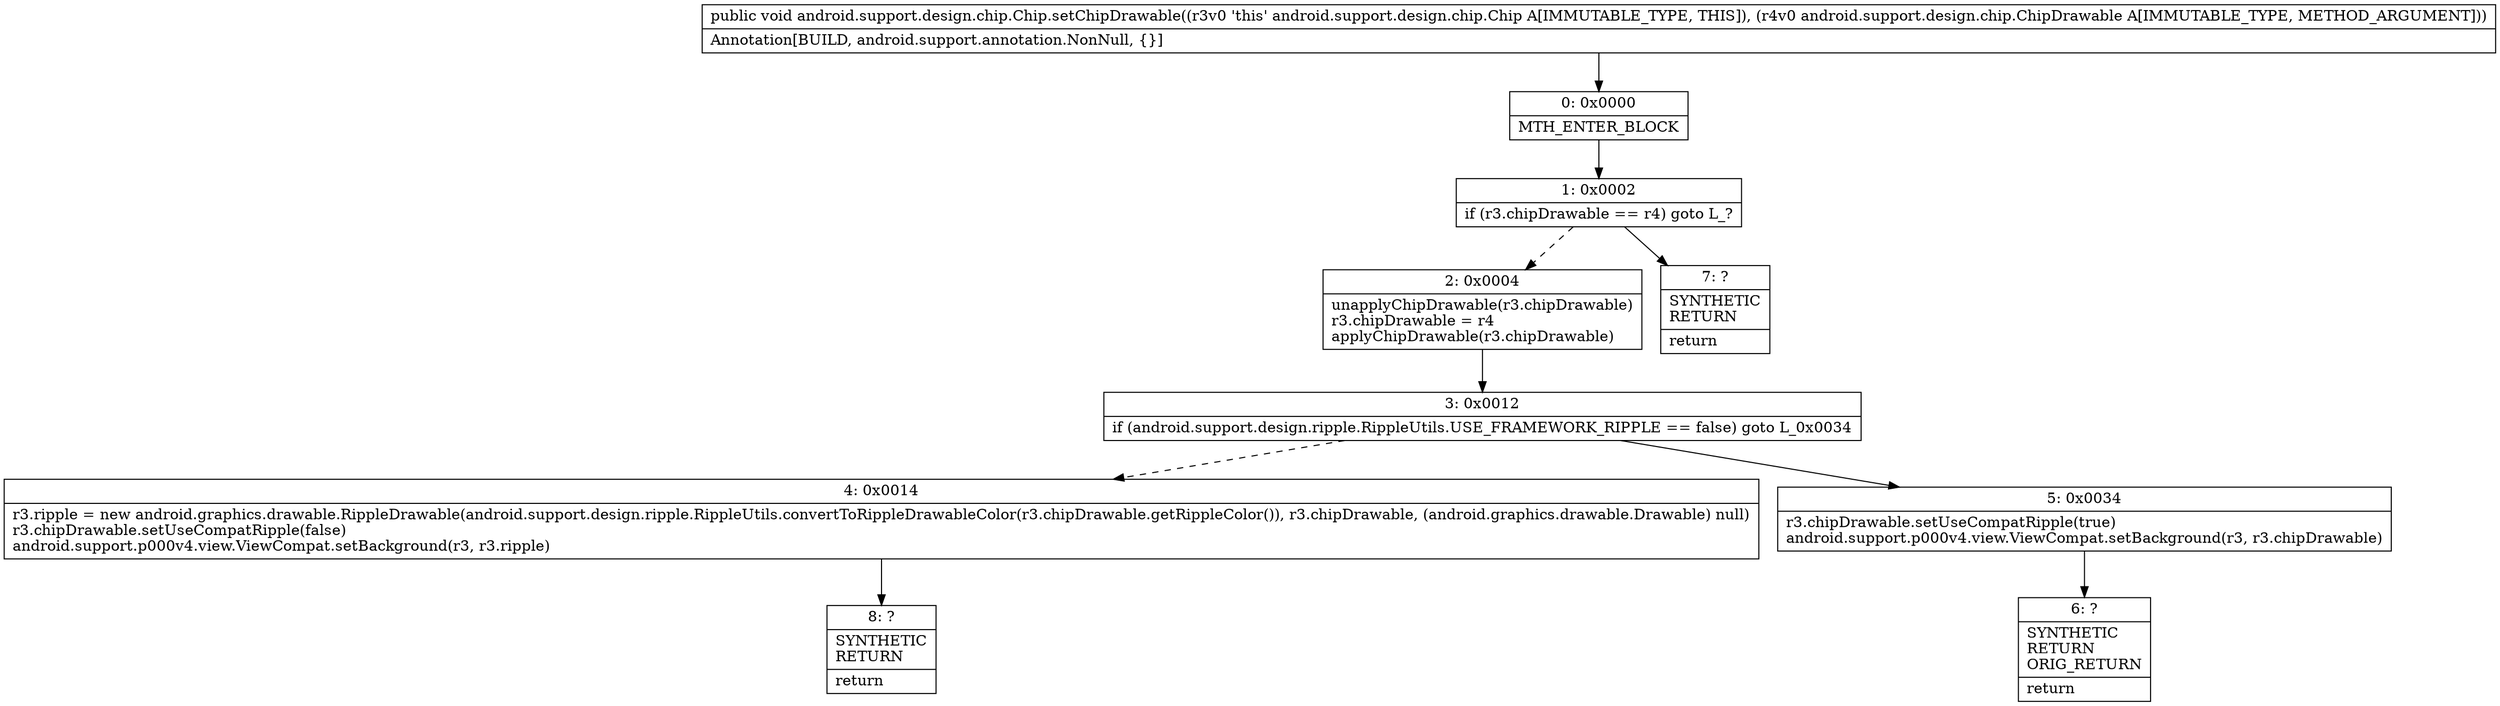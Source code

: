 digraph "CFG forandroid.support.design.chip.Chip.setChipDrawable(Landroid\/support\/design\/chip\/ChipDrawable;)V" {
Node_0 [shape=record,label="{0\:\ 0x0000|MTH_ENTER_BLOCK\l}"];
Node_1 [shape=record,label="{1\:\ 0x0002|if (r3.chipDrawable == r4) goto L_?\l}"];
Node_2 [shape=record,label="{2\:\ 0x0004|unapplyChipDrawable(r3.chipDrawable)\lr3.chipDrawable = r4\lapplyChipDrawable(r3.chipDrawable)\l}"];
Node_3 [shape=record,label="{3\:\ 0x0012|if (android.support.design.ripple.RippleUtils.USE_FRAMEWORK_RIPPLE == false) goto L_0x0034\l}"];
Node_4 [shape=record,label="{4\:\ 0x0014|r3.ripple = new android.graphics.drawable.RippleDrawable(android.support.design.ripple.RippleUtils.convertToRippleDrawableColor(r3.chipDrawable.getRippleColor()), r3.chipDrawable, (android.graphics.drawable.Drawable) null)\lr3.chipDrawable.setUseCompatRipple(false)\landroid.support.p000v4.view.ViewCompat.setBackground(r3, r3.ripple)\l}"];
Node_5 [shape=record,label="{5\:\ 0x0034|r3.chipDrawable.setUseCompatRipple(true)\landroid.support.p000v4.view.ViewCompat.setBackground(r3, r3.chipDrawable)\l}"];
Node_6 [shape=record,label="{6\:\ ?|SYNTHETIC\lRETURN\lORIG_RETURN\l|return\l}"];
Node_7 [shape=record,label="{7\:\ ?|SYNTHETIC\lRETURN\l|return\l}"];
Node_8 [shape=record,label="{8\:\ ?|SYNTHETIC\lRETURN\l|return\l}"];
MethodNode[shape=record,label="{public void android.support.design.chip.Chip.setChipDrawable((r3v0 'this' android.support.design.chip.Chip A[IMMUTABLE_TYPE, THIS]), (r4v0 android.support.design.chip.ChipDrawable A[IMMUTABLE_TYPE, METHOD_ARGUMENT]))  | Annotation[BUILD, android.support.annotation.NonNull, \{\}]\l}"];
MethodNode -> Node_0;
Node_0 -> Node_1;
Node_1 -> Node_2[style=dashed];
Node_1 -> Node_7;
Node_2 -> Node_3;
Node_3 -> Node_4[style=dashed];
Node_3 -> Node_5;
Node_4 -> Node_8;
Node_5 -> Node_6;
}


